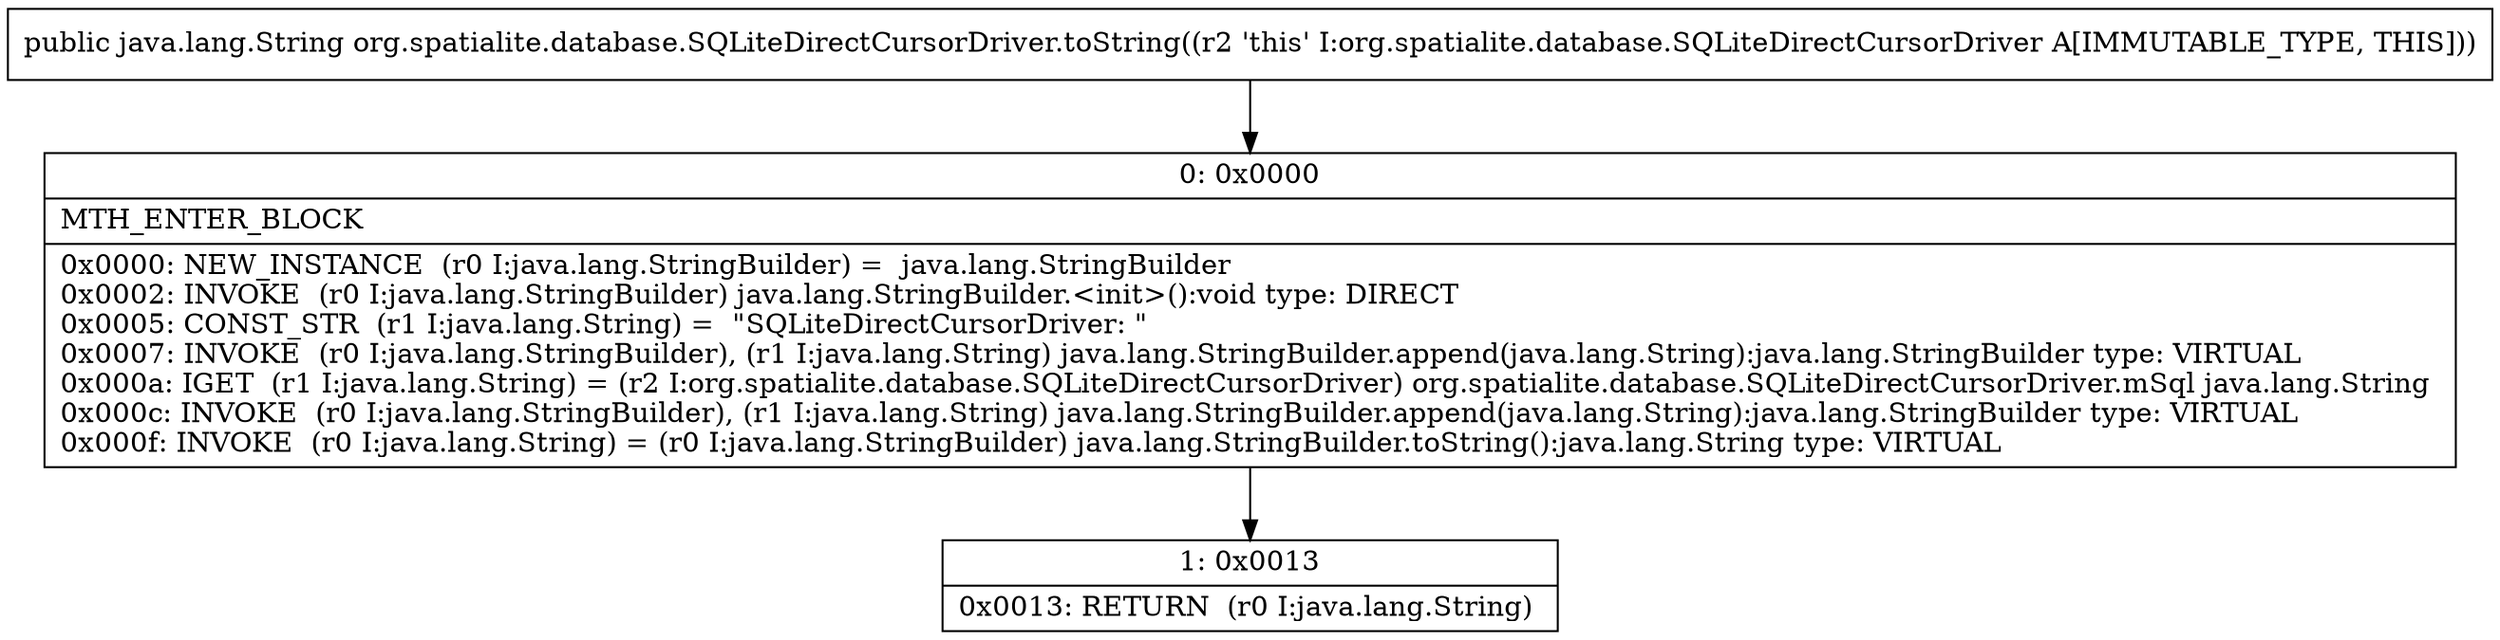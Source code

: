 digraph "CFG fororg.spatialite.database.SQLiteDirectCursorDriver.toString()Ljava\/lang\/String;" {
Node_0 [shape=record,label="{0\:\ 0x0000|MTH_ENTER_BLOCK\l|0x0000: NEW_INSTANCE  (r0 I:java.lang.StringBuilder) =  java.lang.StringBuilder \l0x0002: INVOKE  (r0 I:java.lang.StringBuilder) java.lang.StringBuilder.\<init\>():void type: DIRECT \l0x0005: CONST_STR  (r1 I:java.lang.String) =  \"SQLiteDirectCursorDriver: \" \l0x0007: INVOKE  (r0 I:java.lang.StringBuilder), (r1 I:java.lang.String) java.lang.StringBuilder.append(java.lang.String):java.lang.StringBuilder type: VIRTUAL \l0x000a: IGET  (r1 I:java.lang.String) = (r2 I:org.spatialite.database.SQLiteDirectCursorDriver) org.spatialite.database.SQLiteDirectCursorDriver.mSql java.lang.String \l0x000c: INVOKE  (r0 I:java.lang.StringBuilder), (r1 I:java.lang.String) java.lang.StringBuilder.append(java.lang.String):java.lang.StringBuilder type: VIRTUAL \l0x000f: INVOKE  (r0 I:java.lang.String) = (r0 I:java.lang.StringBuilder) java.lang.StringBuilder.toString():java.lang.String type: VIRTUAL \l}"];
Node_1 [shape=record,label="{1\:\ 0x0013|0x0013: RETURN  (r0 I:java.lang.String) \l}"];
MethodNode[shape=record,label="{public java.lang.String org.spatialite.database.SQLiteDirectCursorDriver.toString((r2 'this' I:org.spatialite.database.SQLiteDirectCursorDriver A[IMMUTABLE_TYPE, THIS])) }"];
MethodNode -> Node_0;
Node_0 -> Node_1;
}

